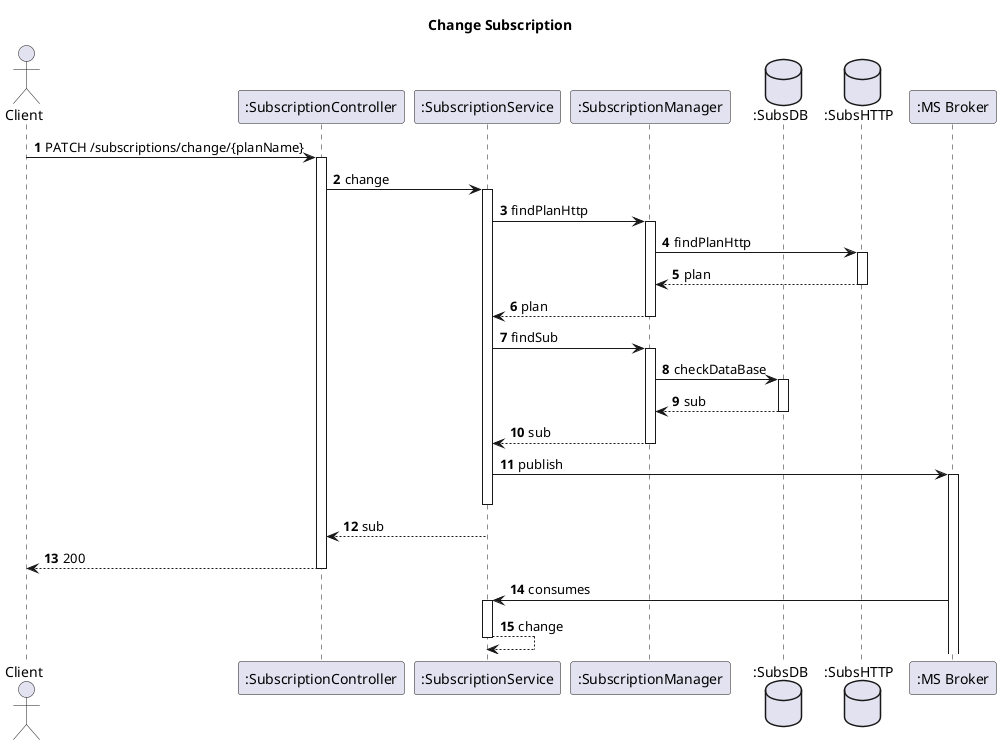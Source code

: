 @startuml
'https://plantuml.com/sequence-diagram
autoactivate on
autonumber
title  Change Subscription

autonumber

actor "Client" as Ac
participant ":SubscriptionController" as Auth
participant ":SubscriptionService" as SService
participant ":SubscriptionManager" as UManager
database ":SubsDB" as SDB
database ":SubsHTTP" as SDBHTTP

participant ":MS Broker" as Broker

Ac->Auth: PATCH /subscriptions/change/{planName}
Auth->SService: change

SService-> UManager: findPlanHttp
UManager->SDBHTTP:findPlanHttp
SDBHTTP-->UManager: plan
UManager-->SService: plan


SService->UManager: findSub
UManager->SDB: checkDataBase
SDB-->UManager:sub
UManager --> SService:sub
SService->Broker: publish
deactivate SService
SService -->Auth:sub
Auth --> Ac : 200
Broker-> SService: consumes
SService --> SService: change


@enduml

